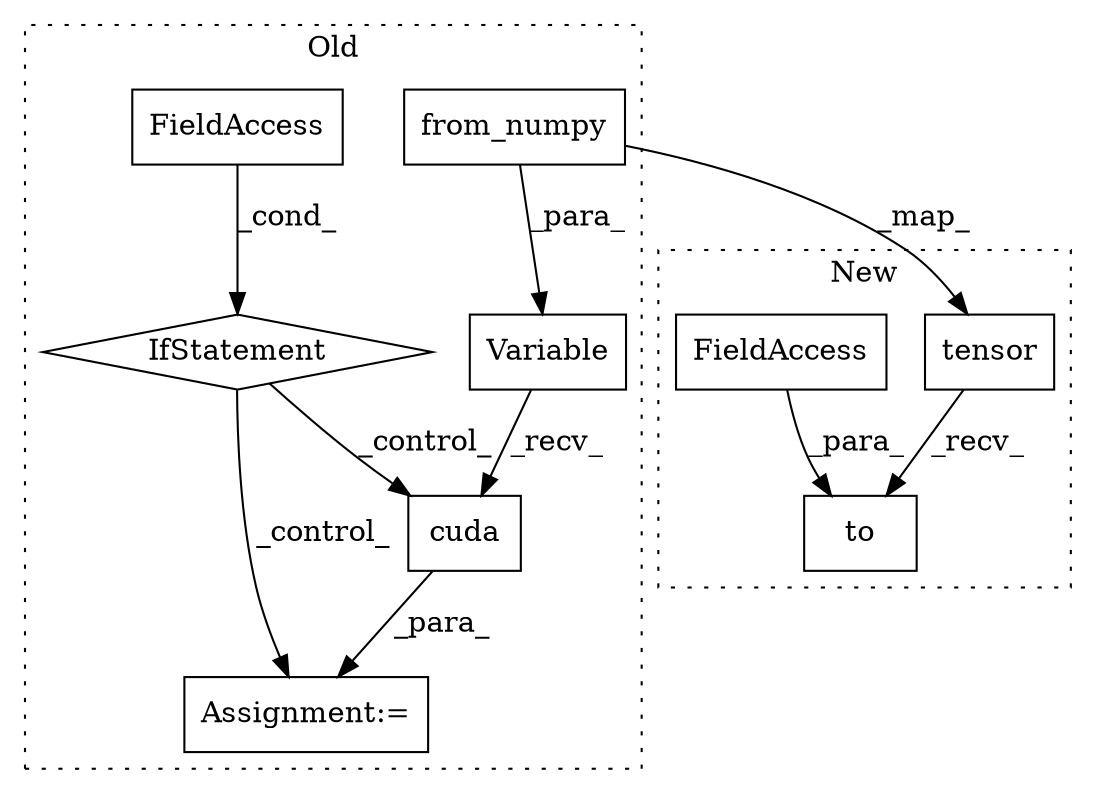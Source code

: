 digraph G {
subgraph cluster0 {
1 [label="from_numpy" a="32" s="4532,4549" l="11,1" shape="box"];
3 [label="Variable" a="32" s="4517,4550" l="9,1" shape="box"];
4 [label="cuda" a="32" s="4798" l="6" shape="box"];
5 [label="FieldAccess" a="22" s="4766" l="4" shape="box"];
6 [label="IfStatement" a="25" s="4762,4770" l="4,2" shape="diamond"];
7 [label="Assignment:=" a="7" s="4788" l="1" shape="box"];
label = "Old";
style="dotted";
}
subgraph cluster1 {
2 [label="tensor" a="32" s="4365,4378" l="7,1" shape="box"];
8 [label="to" a="32" s="4380,4389" l="3,1" shape="box"];
9 [label="FieldAccess" a="22" s="4383" l="6" shape="box"];
label = "New";
style="dotted";
}
1 -> 3 [label="_para_"];
1 -> 2 [label="_map_"];
2 -> 8 [label="_recv_"];
3 -> 4 [label="_recv_"];
4 -> 7 [label="_para_"];
5 -> 6 [label="_cond_"];
6 -> 7 [label="_control_"];
6 -> 4 [label="_control_"];
9 -> 8 [label="_para_"];
}